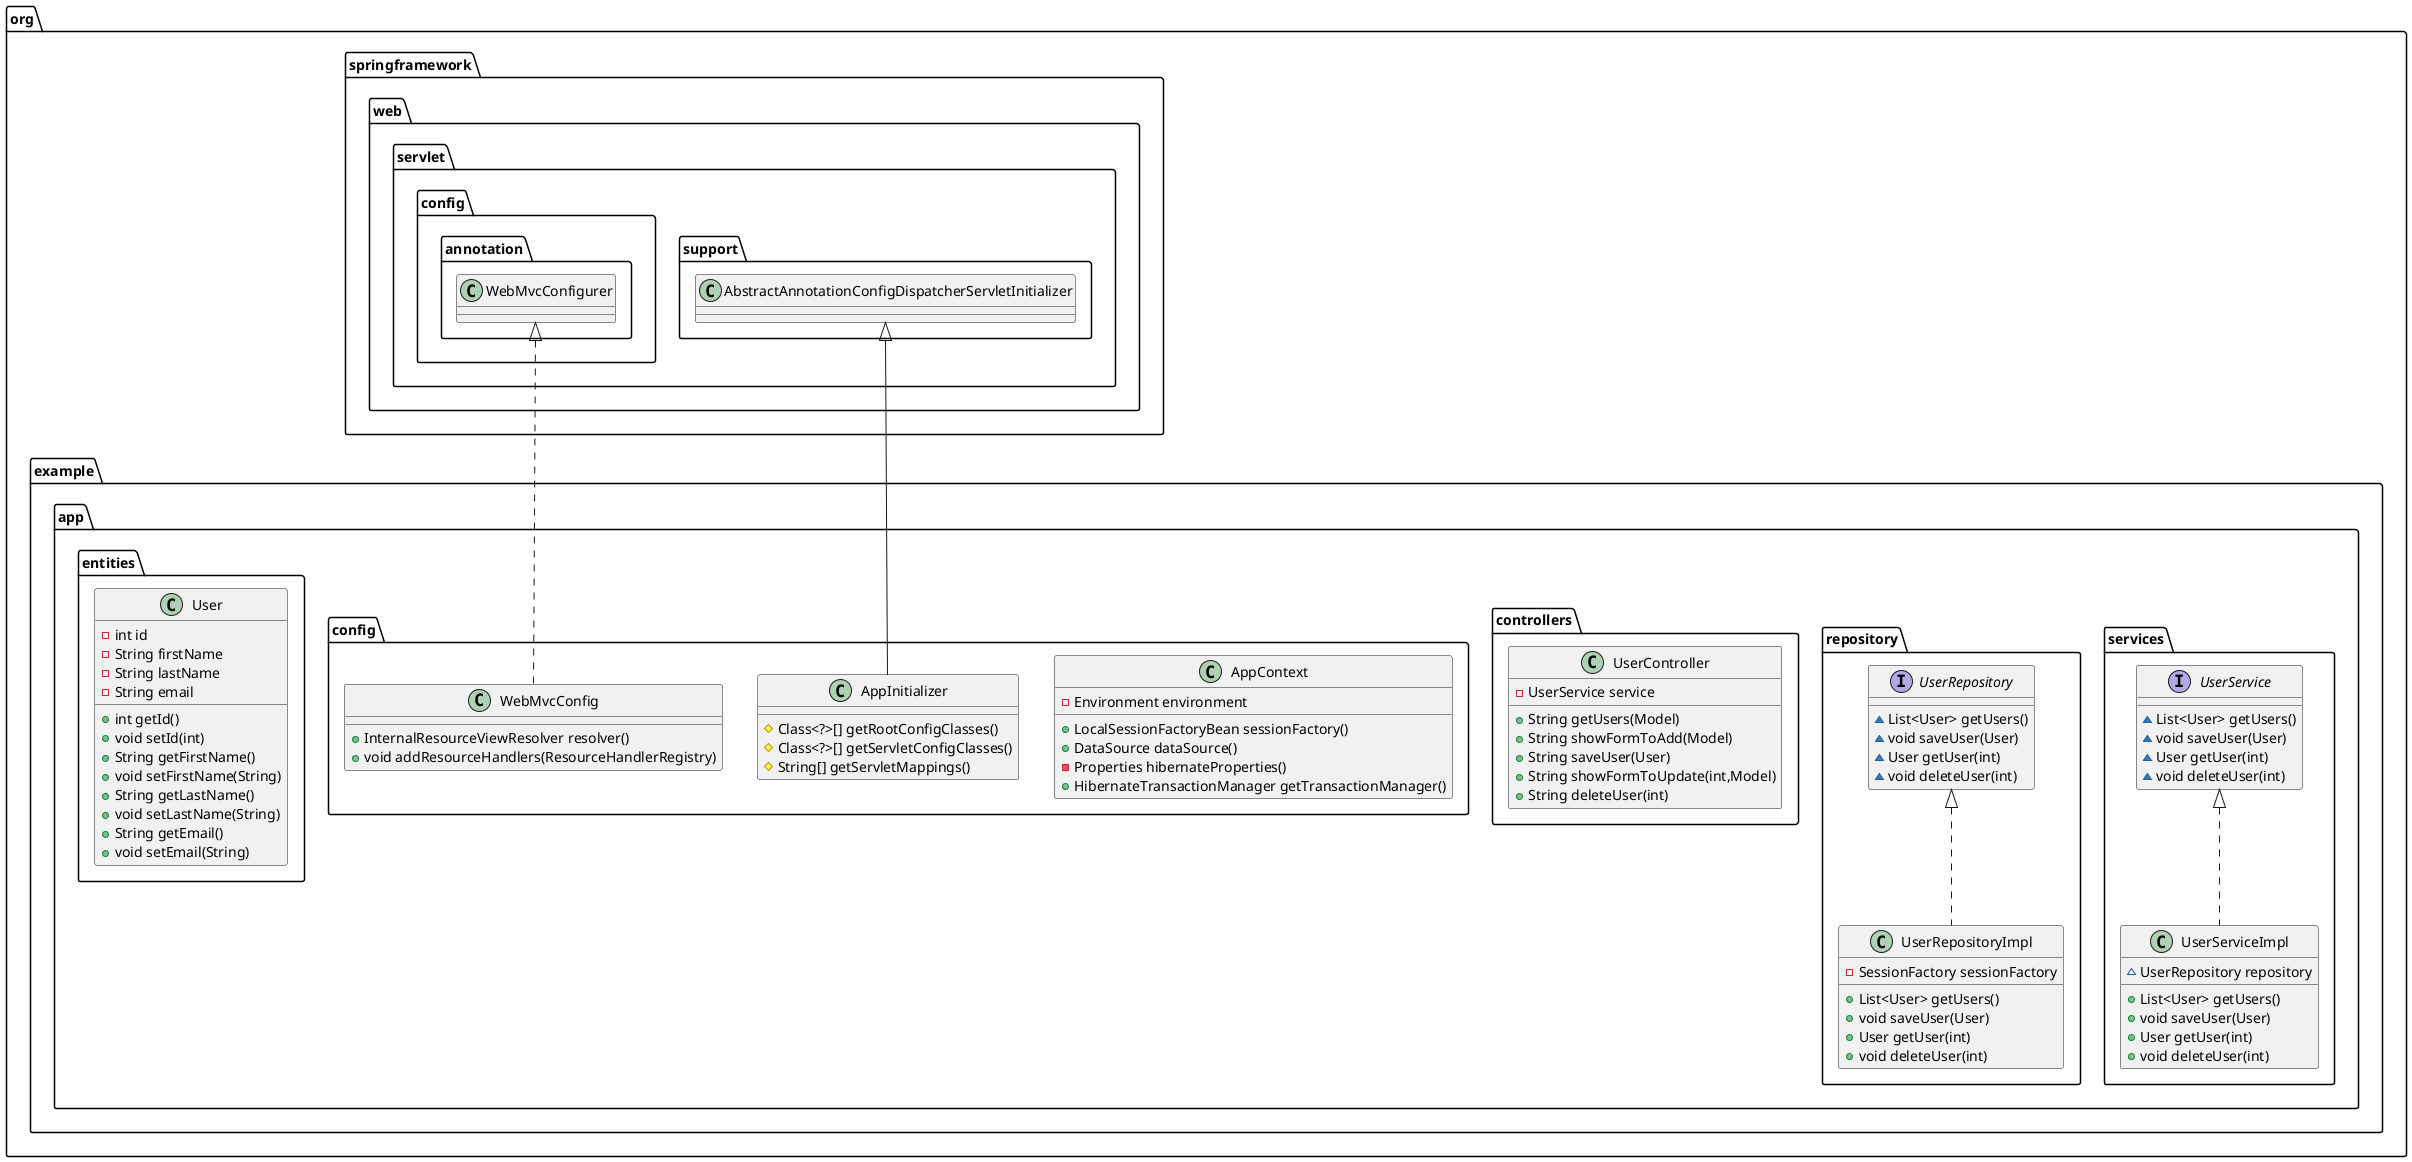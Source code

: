 @startuml
interface org.example.app.services.UserService {
~ List<User> getUsers()
~ void saveUser(User)
~ User getUser(int)
~ void deleteUser(int)
}
class org.example.app.repository.UserRepositoryImpl {
- SessionFactory sessionFactory
+ List<User> getUsers()
+ void saveUser(User)
+ User getUser(int)
+ void deleteUser(int)
}
class org.example.app.controllers.UserController {
- UserService service
+ String getUsers(Model)
+ String showFormToAdd(Model)
+ String saveUser(User)
+ String showFormToUpdate(int,Model)
+ String deleteUser(int)
}
class org.example.app.config.AppContext {
- Environment environment
+ LocalSessionFactoryBean sessionFactory()
+ DataSource dataSource()
- Properties hibernateProperties()
+ HibernateTransactionManager getTransactionManager()
}
class org.example.app.entities.User {
- int id
- String firstName
- String lastName
- String email
+ int getId()
+ void setId(int)
+ String getFirstName()
+ void setFirstName(String)
+ String getLastName()
+ void setLastName(String)
+ String getEmail()
+ void setEmail(String)
}
interface org.example.app.repository.UserRepository {
~ List<User> getUsers()
~ void saveUser(User)
~ User getUser(int)
~ void deleteUser(int)
}
class org.example.app.services.UserServiceImpl {
~ UserRepository repository
+ List<User> getUsers()
+ void saveUser(User)
+ User getUser(int)
+ void deleteUser(int)
}
class org.example.app.config.AppInitializer {
# Class<?>[] getRootConfigClasses()
# Class<?>[] getServletConfigClasses()
# String[] getServletMappings()
}
class org.example.app.config.WebMvcConfig {
+ InternalResourceViewResolver resolver()
+ void addResourceHandlers(ResourceHandlerRegistry)
}


org.example.app.repository.UserRepository <|.. org.example.app.repository.UserRepositoryImpl
org.example.app.services.UserService <|.. org.example.app.services.UserServiceImpl
org.springframework.web.servlet.support.AbstractAnnotationConfigDispatcherServletInitializer <|-- org.example.app.config.AppInitializer
org.springframework.web.servlet.config.annotation.WebMvcConfigurer <|.. org.example.app.config.WebMvcConfig
@enduml